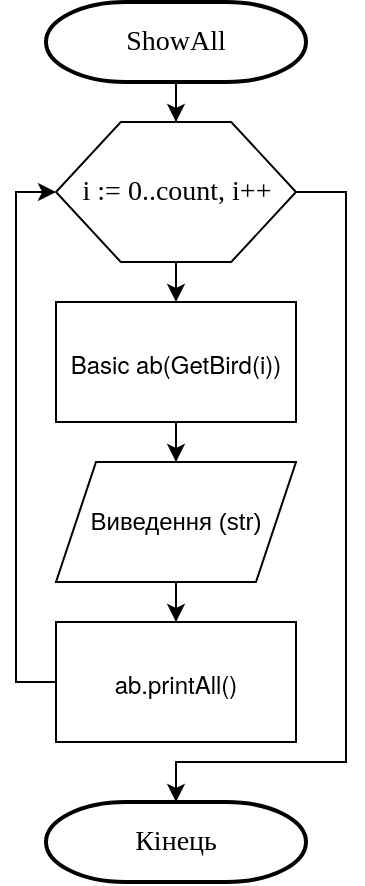 <mxfile version="14.7.2" type="device" pages="2"><diagram name="Page-1" id="aPMfUpU5sbI3zK0HaNv6"><mxGraphModel dx="788" dy="552" grid="1" gridSize="10" guides="1" tooltips="1" connect="1" arrows="1" fold="1" page="1" pageScale="1" pageWidth="827" pageHeight="1169" math="0" shadow="0"><root><mxCell id="0"/><mxCell id="1" parent="0"/><mxCell id="YhiKOFLyhDwv_W1H9Qqn-9" value="" style="edgeStyle=orthogonalEdgeStyle;rounded=0;orthogonalLoop=1;jettySize=auto;html=1;" edge="1" parent="1" source="m9lKvhsX1cHP2IingL8I-6" target="JNC59WM2yf73WWk78Uo7-1"><mxGeometry relative="1" as="geometry"/></mxCell><mxCell id="m9lKvhsX1cHP2IingL8I-6" value="&lt;font face=&quot;Times New Roman&quot;&gt;&lt;span style=&quot;font-size: 14px&quot;&gt;ShowAll&lt;/span&gt;&lt;/font&gt;" style="strokeWidth=2;html=1;shape=mxgraph.flowchart.terminator;whiteSpace=wrap;" parent="1" vertex="1"><mxGeometry x="210" y="50" width="130" height="40" as="geometry"/></mxCell><mxCell id="m9lKvhsX1cHP2IingL8I-25" value="&lt;font face=&quot;Times New Roman&quot;&gt;&lt;span style=&quot;font-size: 14px&quot;&gt;Кінець&lt;/span&gt;&lt;/font&gt;" style="strokeWidth=2;html=1;shape=mxgraph.flowchart.terminator;whiteSpace=wrap;" parent="1" vertex="1"><mxGeometry x="210" y="450" width="130" height="40" as="geometry"/></mxCell><mxCell id="JNC59WM2yf73WWk78Uo7-3" style="edgeStyle=orthogonalEdgeStyle;rounded=0;orthogonalLoop=1;jettySize=auto;html=1;entryX=0.5;entryY=0;entryDx=0;entryDy=0;" parent="1" source="JNC59WM2yf73WWk78Uo7-1" edge="1"><mxGeometry relative="1" as="geometry"><mxPoint x="275" y="200" as="targetPoint"/></mxGeometry></mxCell><mxCell id="YhiKOFLyhDwv_W1H9Qqn-12" style="edgeStyle=orthogonalEdgeStyle;rounded=0;orthogonalLoop=1;jettySize=auto;html=1;entryX=0.5;entryY=0;entryDx=0;entryDy=0;entryPerimeter=0;" edge="1" parent="1" source="JNC59WM2yf73WWk78Uo7-1" target="m9lKvhsX1cHP2IingL8I-25"><mxGeometry relative="1" as="geometry"><Array as="points"><mxPoint x="360" y="145"/><mxPoint x="360" y="430"/><mxPoint x="275" y="430"/></Array></mxGeometry></mxCell><mxCell id="JNC59WM2yf73WWk78Uo7-1" value="i := 0..count, i++" style="verticalLabelPosition=middle;verticalAlign=middle;html=1;shape=hexagon;perimeter=hexagonPerimeter2;arcSize=6;size=0.27;strokeWidth=1;fontFamily=Times New Roman;fontSize=14;align=center;labelPosition=center;" parent="1" vertex="1"><mxGeometry x="215" y="110" width="120" height="70" as="geometry"/></mxCell><mxCell id="YhiKOFLyhDwv_W1H9Qqn-5" style="edgeStyle=orthogonalEdgeStyle;rounded=0;orthogonalLoop=1;jettySize=auto;html=1;entryX=0.5;entryY=0;entryDx=0;entryDy=0;" edge="1" parent="1" source="YhiKOFLyhDwv_W1H9Qqn-1" target="YhiKOFLyhDwv_W1H9Qqn-2"><mxGeometry relative="1" as="geometry"/></mxCell><mxCell id="YhiKOFLyhDwv_W1H9Qqn-1" value="&lt;p style=&quot;margin: 0px ; font-stretch: normal ; line-height: normal ; font-family: &amp;#34;helvetica neue&amp;#34;&quot;&gt;Basic ab(GetBird(i))&lt;/p&gt;" style="rounded=0;whiteSpace=wrap;html=1;" vertex="1" parent="1"><mxGeometry x="215" y="200" width="120" height="60" as="geometry"/></mxCell><mxCell id="YhiKOFLyhDwv_W1H9Qqn-7" value="" style="edgeStyle=orthogonalEdgeStyle;rounded=0;orthogonalLoop=1;jettySize=auto;html=1;" edge="1" parent="1" source="YhiKOFLyhDwv_W1H9Qqn-2" target="YhiKOFLyhDwv_W1H9Qqn-4"><mxGeometry relative="1" as="geometry"/></mxCell><mxCell id="YhiKOFLyhDwv_W1H9Qqn-2" value="Виведення (str)" style="shape=parallelogram;perimeter=parallelogramPerimeter;whiteSpace=wrap;html=1;fixedSize=1;" vertex="1" parent="1"><mxGeometry x="215" y="280" width="120" height="60" as="geometry"/></mxCell><mxCell id="YhiKOFLyhDwv_W1H9Qqn-11" style="edgeStyle=orthogonalEdgeStyle;rounded=0;orthogonalLoop=1;jettySize=auto;html=1;entryX=0;entryY=0.5;entryDx=0;entryDy=0;" edge="1" parent="1" source="YhiKOFLyhDwv_W1H9Qqn-4" target="JNC59WM2yf73WWk78Uo7-1"><mxGeometry relative="1" as="geometry"><Array as="points"><mxPoint x="195" y="390"/><mxPoint x="195" y="145"/></Array></mxGeometry></mxCell><mxCell id="YhiKOFLyhDwv_W1H9Qqn-4" value="&lt;p style=&quot;margin: 0px ; font-stretch: normal ; line-height: normal ; font-family: &amp;#34;helvetica neue&amp;#34;&quot;&gt;ab.printAll()&lt;/p&gt;" style="rounded=0;whiteSpace=wrap;html=1;" vertex="1" parent="1"><mxGeometry x="215" y="360" width="120" height="60" as="geometry"/></mxCell></root></mxGraphModel></diagram><diagram name="Страница 2" id="jKZ8ai88Ojl3T2xLVwb_"><mxGraphModel dx="946" dy="662" grid="1" gridSize="10" guides="1" tooltips="1" connect="1" arrows="1" fold="1" page="1" pageScale="1" pageWidth="827" pageHeight="1169" math="0" shadow="0"><root><mxCell id="AQ9sg2AnDLijqYYVcCZK-0"/><mxCell id="AQ9sg2AnDLijqYYVcCZK-1" parent="AQ9sg2AnDLijqYYVcCZK-0"/><mxCell id="AQ9sg2AnDLijqYYVcCZK-2" value="" style="edgeStyle=orthogonalEdgeStyle;rounded=0;orthogonalLoop=1;jettySize=auto;html=1;endArrow=classic;endFill=1;fontFamily=Times New Roman;fontSize=14;" parent="AQ9sg2AnDLijqYYVcCZK-1" source="AQ9sg2AnDLijqYYVcCZK-3" target="AQ9sg2AnDLijqYYVcCZK-7" edge="1"><mxGeometry relative="1" as="geometry"/></mxCell><mxCell id="AQ9sg2AnDLijqYYVcCZK-3" value="&lt;p style=&quot;margin: 0px ; font-stretch: normal ; font-size: 12px ; line-height: normal ; font-family: &amp;#34;helvetica neue&amp;#34;&quot;&gt;free_matrix&lt;/p&gt;" style="strokeWidth=2;html=1;shape=mxgraph.flowchart.terminator;whiteSpace=wrap;fontFamily=Times New Roman;fontSize=14;" parent="AQ9sg2AnDLijqYYVcCZK-1" vertex="1"><mxGeometry x="250" y="100" width="100" height="50" as="geometry"/></mxCell><mxCell id="AQ9sg2AnDLijqYYVcCZK-4" value="&lt;p style=&quot;margin: 0px ; font-stretch: normal ; font-size: 12px ; line-height: normal ; font-family: &amp;#34;helvetica neue&amp;#34;&quot;&gt;Кінець&lt;/p&gt;" style="strokeWidth=2;html=1;shape=mxgraph.flowchart.terminator;whiteSpace=wrap;fontFamily=Times New Roman;fontSize=14;" parent="AQ9sg2AnDLijqYYVcCZK-1" vertex="1"><mxGeometry x="250" y="570" width="100" height="50" as="geometry"/></mxCell><mxCell id="AQ9sg2AnDLijqYYVcCZK-5" value="" style="edgeStyle=orthogonalEdgeStyle;rounded=0;orthogonalLoop=1;jettySize=auto;html=1;endArrow=classic;endFill=1;fontFamily=Times New Roman;fontSize=14;" parent="AQ9sg2AnDLijqYYVcCZK-1" source="AQ9sg2AnDLijqYYVcCZK-7" target="AQ9sg2AnDLijqYYVcCZK-10" edge="1"><mxGeometry relative="1" as="geometry"/></mxCell><mxCell id="AQ9sg2AnDLijqYYVcCZK-6" style="edgeStyle=orthogonalEdgeStyle;rounded=0;orthogonalLoop=1;jettySize=auto;html=1;entryX=0.5;entryY=0;entryDx=0;entryDy=0;endArrow=classic;endFill=1;fontFamily=Times New Roman;fontSize=14;" parent="AQ9sg2AnDLijqYYVcCZK-1" source="AQ9sg2AnDLijqYYVcCZK-7" target="AQ9sg2AnDLijqYYVcCZK-14" edge="1"><mxGeometry relative="1" as="geometry"><Array as="points"><mxPoint x="410" y="210"/><mxPoint x="410" y="460"/><mxPoint x="300" y="460"/></Array></mxGeometry></mxCell><mxCell id="AQ9sg2AnDLijqYYVcCZK-7" value="i := 0..column, i++" style="verticalLabelPosition=middle;verticalAlign=middle;html=1;shape=hexagon;perimeter=hexagonPerimeter2;arcSize=6;size=0.27;strokeWidth=1;fontFamily=Times New Roman;fontSize=14;align=center;labelPosition=center;" parent="AQ9sg2AnDLijqYYVcCZK-1" vertex="1"><mxGeometry x="240" y="180" width="120" height="60" as="geometry"/></mxCell><mxCell id="AQ9sg2AnDLijqYYVcCZK-8" value="" style="edgeStyle=orthogonalEdgeStyle;rounded=0;orthogonalLoop=1;jettySize=auto;html=1;endArrow=classic;endFill=1;fontFamily=Times New Roman;fontSize=14;" parent="AQ9sg2AnDLijqYYVcCZK-1" source="AQ9sg2AnDLijqYYVcCZK-10" target="AQ9sg2AnDLijqYYVcCZK-12" edge="1"><mxGeometry relative="1" as="geometry"/></mxCell><mxCell id="AQ9sg2AnDLijqYYVcCZK-9" style="edgeStyle=orthogonalEdgeStyle;rounded=0;orthogonalLoop=1;jettySize=auto;html=1;entryX=0;entryY=0.5;entryDx=0;entryDy=0;endArrow=classic;endFill=1;fontFamily=Times New Roman;fontSize=14;" parent="AQ9sg2AnDLijqYYVcCZK-1" source="AQ9sg2AnDLijqYYVcCZK-10" target="AQ9sg2AnDLijqYYVcCZK-7" edge="1"><mxGeometry relative="1" as="geometry"><Array as="points"><mxPoint x="380" y="300"/><mxPoint x="380" y="440"/><mxPoint x="200" y="440"/><mxPoint x="200" y="210"/></Array></mxGeometry></mxCell><mxCell id="AQ9sg2AnDLijqYYVcCZK-10" value="j := 0..row, j++" style="verticalLabelPosition=middle;verticalAlign=middle;html=1;shape=hexagon;perimeter=hexagonPerimeter2;arcSize=6;size=0.27;strokeWidth=1;fontFamily=Times New Roman;fontSize=14;align=center;labelPosition=center;" parent="AQ9sg2AnDLijqYYVcCZK-1" vertex="1"><mxGeometry x="240" y="270" width="120" height="60" as="geometry"/></mxCell><mxCell id="AQ9sg2AnDLijqYYVcCZK-11" style="edgeStyle=orthogonalEdgeStyle;rounded=0;orthogonalLoop=1;jettySize=auto;html=1;entryX=0;entryY=0.5;entryDx=0;entryDy=0;endArrow=classic;endFill=1;fontFamily=Times New Roman;fontSize=14;" parent="AQ9sg2AnDLijqYYVcCZK-1" source="AQ9sg2AnDLijqYYVcCZK-12" target="AQ9sg2AnDLijqYYVcCZK-10" edge="1"><mxGeometry relative="1" as="geometry"><Array as="points"><mxPoint x="300" y="390"/><mxPoint x="220" y="390"/><mxPoint x="220" y="300"/></Array></mxGeometry></mxCell><mxCell id="AQ9sg2AnDLijqYYVcCZK-12" value="Звільнення кожного елементу двухмірного масив" style="rounded=0;whiteSpace=wrap;html=1;strokeWidth=1;fontFamily=Times New Roman;fontSize=14;" parent="AQ9sg2AnDLijqYYVcCZK-1" vertex="1"><mxGeometry x="240" y="360" width="120" height="60" as="geometry"/></mxCell><mxCell id="AQ9sg2AnDLijqYYVcCZK-13" value="" style="edgeStyle=orthogonalEdgeStyle;rounded=0;orthogonalLoop=1;jettySize=auto;html=1;endArrow=classic;endFill=1;fontFamily=Times New Roman;fontSize=14;" parent="AQ9sg2AnDLijqYYVcCZK-1" source="AQ9sg2AnDLijqYYVcCZK-14" target="AQ9sg2AnDLijqYYVcCZK-4" edge="1"><mxGeometry relative="1" as="geometry"/></mxCell><mxCell id="AQ9sg2AnDLijqYYVcCZK-14" value="Звільнення двухмірного масив" style="rounded=0;whiteSpace=wrap;html=1;strokeWidth=1;fontFamily=Times New Roman;fontSize=14;" parent="AQ9sg2AnDLijqYYVcCZK-1" vertex="1"><mxGeometry x="240" y="480" width="120" height="60" as="geometry"/></mxCell></root></mxGraphModel></diagram></mxfile>